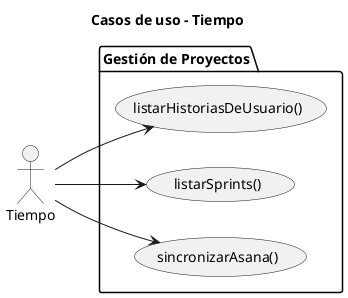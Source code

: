 @startuml
title Casos de uso – Tiempo
left to right direction

actor "Tiempo" as Tiempo


  package "Gestión de Proyectos" {
    usecase "listarHistoriasDeUsuario()" 
    usecase "listarSprints()" 
    usecase "sincronizarAsana()"

}
Tiempo --> "listarHistoriasDeUsuario()"
Tiempo --> "listarSprints()"
Tiempo --> "sincronizarAsana()"

@enduml
